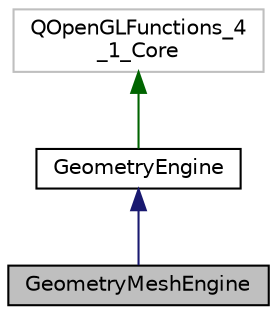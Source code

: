 digraph "GeometryMeshEngine"
{
 // LATEX_PDF_SIZE
  edge [fontname="Helvetica",fontsize="10",labelfontname="Helvetica",labelfontsize="10"];
  node [fontname="Helvetica",fontsize="10",shape=record];
  Node1 [label="GeometryMeshEngine",height=0.2,width=0.4,color="black", fillcolor="grey75", style="filled", fontcolor="black",tooltip="la classe GeometryMeshEngine effectue toute les actions en rapport aux maillage importer"];
  Node2 -> Node1 [dir="back",color="midnightblue",fontsize="10",style="solid",fontname="Helvetica"];
  Node2 [label="GeometryEngine",height=0.2,width=0.4,color="black", fillcolor="white", style="filled",URL="$class_geometry_engine.html",tooltip="la classe GeometryEngine effectue toute les actions en rapport aux maillage"];
  Node3 -> Node2 [dir="back",color="darkgreen",fontsize="10",style="solid",fontname="Helvetica"];
  Node3 [label="QOpenGLFunctions_4\l_1_Core",height=0.2,width=0.4,color="grey75", fillcolor="white", style="filled",tooltip=" "];
}
